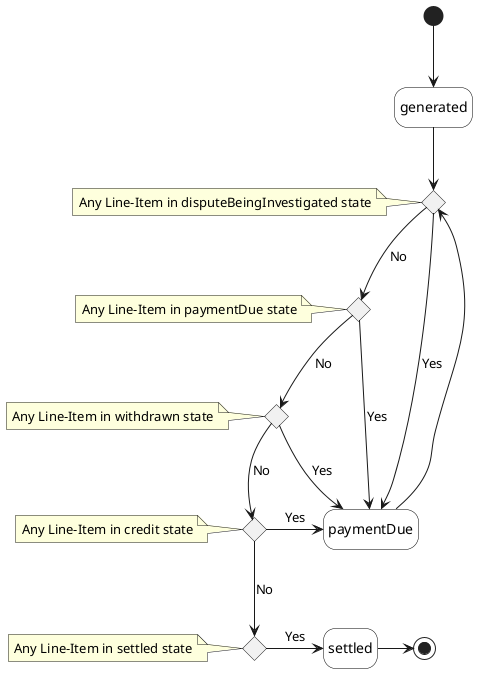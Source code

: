 @startuml

'skinparam nodesep 10'
'skinparam ranksep 20'

skinparam state {
    BackgroundColor White
    BorderColor Black
}
hide empty description

'''decisions'''
state Disputed <<choice>>: 
note left of Disputed : Any Line-Item in disputeBeingInvestigated state

'''decisions'''
state Payment <<choice>>: 
note left of Payment : Any Line-Item in paymentDue state

'''decisions'''
state Whitdrawn <<choice>>: 
note left of Whitdrawn : Any Line-Item in withdrawn state

'''decisions'''
state Credit <<choice>>: 
note left of Credit : Any Line-Item in credit state

'''decisions'''
state Settled <<choice>>: 
note left of Settled : Any Line-Item in settled state



''' diagram'''
[*] -d-> generated
generated -d->Disputed
Disputed -r-> paymentDue: Yes
Disputed -d-> Payment: No
Payment -r-> paymentDue: Yes
Payment -d-> Whitdrawn: No 
Whitdrawn -r-> paymentDue: Yes
Whitdrawn -d-> Credit: No
Credit -r-> paymentDue: Yes
Credit -d-> Settled: No
Settled-r-> settled: Yes
paymentDue -r->Disputed
settled -r->[*]



@enduml